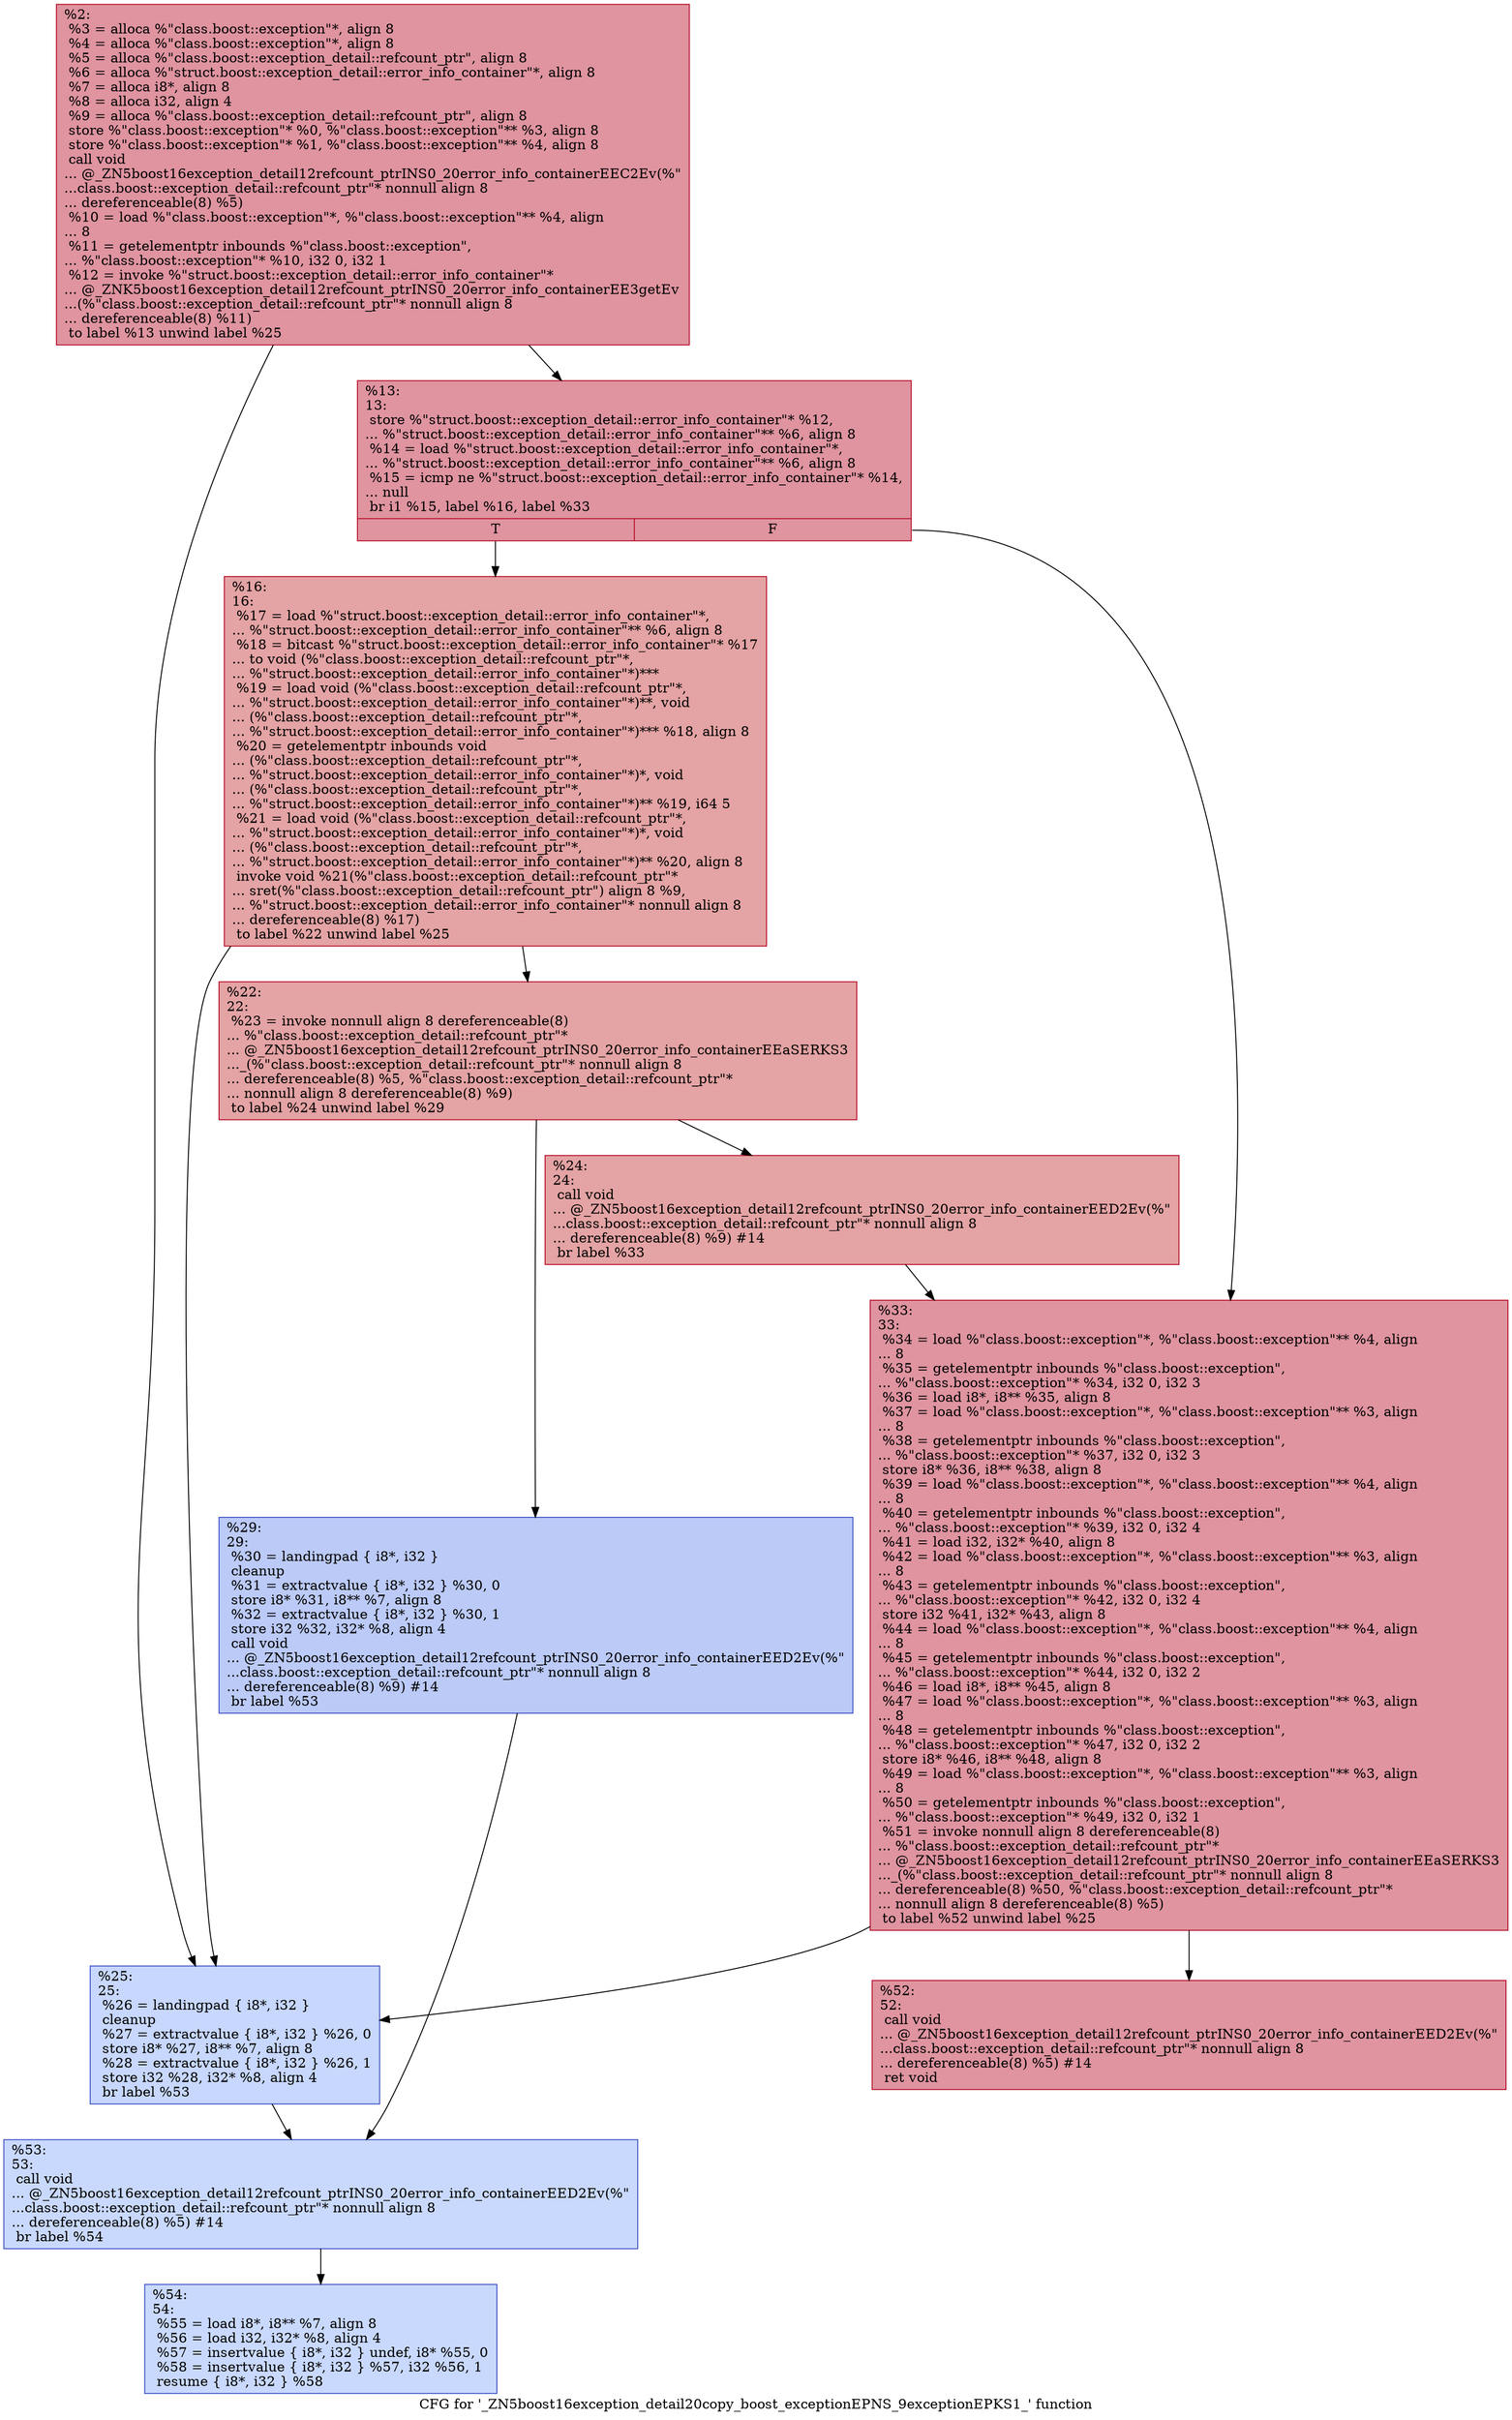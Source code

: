 digraph "CFG for '_ZN5boost16exception_detail20copy_boost_exceptionEPNS_9exceptionEPKS1_' function" {
	label="CFG for '_ZN5boost16exception_detail20copy_boost_exceptionEPNS_9exceptionEPKS1_' function";

	Node0x55aa9bb8d490 [shape=record,color="#b70d28ff", style=filled, fillcolor="#b70d2870",label="{%2:\l  %3 = alloca %\"class.boost::exception\"*, align 8\l  %4 = alloca %\"class.boost::exception\"*, align 8\l  %5 = alloca %\"class.boost::exception_detail::refcount_ptr\", align 8\l  %6 = alloca %\"struct.boost::exception_detail::error_info_container\"*, align 8\l  %7 = alloca i8*, align 8\l  %8 = alloca i32, align 4\l  %9 = alloca %\"class.boost::exception_detail::refcount_ptr\", align 8\l  store %\"class.boost::exception\"* %0, %\"class.boost::exception\"** %3, align 8\l  store %\"class.boost::exception\"* %1, %\"class.boost::exception\"** %4, align 8\l  call void\l... @_ZN5boost16exception_detail12refcount_ptrINS0_20error_info_containerEEC2Ev(%\"\l...class.boost::exception_detail::refcount_ptr\"* nonnull align 8\l... dereferenceable(8) %5)\l  %10 = load %\"class.boost::exception\"*, %\"class.boost::exception\"** %4, align\l... 8\l  %11 = getelementptr inbounds %\"class.boost::exception\",\l... %\"class.boost::exception\"* %10, i32 0, i32 1\l  %12 = invoke %\"struct.boost::exception_detail::error_info_container\"*\l... @_ZNK5boost16exception_detail12refcount_ptrINS0_20error_info_containerEE3getEv\l...(%\"class.boost::exception_detail::refcount_ptr\"* nonnull align 8\l... dereferenceable(8) %11)\l          to label %13 unwind label %25\l}"];
	Node0x55aa9bb8d490 -> Node0x55aa9bb8ddc0;
	Node0x55aa9bb8d490 -> Node0x55aa9bb8de10;
	Node0x55aa9bb8ddc0 [shape=record,color="#b70d28ff", style=filled, fillcolor="#b70d2870",label="{%13:\l13:                                               \l  store %\"struct.boost::exception_detail::error_info_container\"* %12,\l... %\"struct.boost::exception_detail::error_info_container\"** %6, align 8\l  %14 = load %\"struct.boost::exception_detail::error_info_container\"*,\l... %\"struct.boost::exception_detail::error_info_container\"** %6, align 8\l  %15 = icmp ne %\"struct.boost::exception_detail::error_info_container\"* %14,\l... null\l  br i1 %15, label %16, label %33\l|{<s0>T|<s1>F}}"];
	Node0x55aa9bb8ddc0:s0 -> Node0x55aa9bb8e2b0;
	Node0x55aa9bb8ddc0:s1 -> Node0x55aa9bb8e300;
	Node0x55aa9bb8e2b0 [shape=record,color="#b70d28ff", style=filled, fillcolor="#c32e3170",label="{%16:\l16:                                               \l  %17 = load %\"struct.boost::exception_detail::error_info_container\"*,\l... %\"struct.boost::exception_detail::error_info_container\"** %6, align 8\l  %18 = bitcast %\"struct.boost::exception_detail::error_info_container\"* %17\l... to void (%\"class.boost::exception_detail::refcount_ptr\"*,\l... %\"struct.boost::exception_detail::error_info_container\"*)***\l  %19 = load void (%\"class.boost::exception_detail::refcount_ptr\"*,\l... %\"struct.boost::exception_detail::error_info_container\"*)**, void\l... (%\"class.boost::exception_detail::refcount_ptr\"*,\l... %\"struct.boost::exception_detail::error_info_container\"*)*** %18, align 8\l  %20 = getelementptr inbounds void\l... (%\"class.boost::exception_detail::refcount_ptr\"*,\l... %\"struct.boost::exception_detail::error_info_container\"*)*, void\l... (%\"class.boost::exception_detail::refcount_ptr\"*,\l... %\"struct.boost::exception_detail::error_info_container\"*)** %19, i64 5\l  %21 = load void (%\"class.boost::exception_detail::refcount_ptr\"*,\l... %\"struct.boost::exception_detail::error_info_container\"*)*, void\l... (%\"class.boost::exception_detail::refcount_ptr\"*,\l... %\"struct.boost::exception_detail::error_info_container\"*)** %20, align 8\l  invoke void %21(%\"class.boost::exception_detail::refcount_ptr\"*\l... sret(%\"class.boost::exception_detail::refcount_ptr\") align 8 %9,\l... %\"struct.boost::exception_detail::error_info_container\"* nonnull align 8\l... dereferenceable(8) %17)\l          to label %22 unwind label %25\l}"];
	Node0x55aa9bb8e2b0 -> Node0x55aa9bb8e720;
	Node0x55aa9bb8e2b0 -> Node0x55aa9bb8de10;
	Node0x55aa9bb8e720 [shape=record,color="#b70d28ff", style=filled, fillcolor="#c32e3170",label="{%22:\l22:                                               \l  %23 = invoke nonnull align 8 dereferenceable(8)\l... %\"class.boost::exception_detail::refcount_ptr\"*\l... @_ZN5boost16exception_detail12refcount_ptrINS0_20error_info_containerEEaSERKS3\l..._(%\"class.boost::exception_detail::refcount_ptr\"* nonnull align 8\l... dereferenceable(8) %5, %\"class.boost::exception_detail::refcount_ptr\"*\l... nonnull align 8 dereferenceable(8) %9)\l          to label %24 unwind label %29\l}"];
	Node0x55aa9bb8e720 -> Node0x55aa9bb8e8e0;
	Node0x55aa9bb8e720 -> Node0x55aa9bb8e930;
	Node0x55aa9bb8e8e0 [shape=record,color="#b70d28ff", style=filled, fillcolor="#c32e3170",label="{%24:\l24:                                               \l  call void\l... @_ZN5boost16exception_detail12refcount_ptrINS0_20error_info_containerEED2Ev(%\"\l...class.boost::exception_detail::refcount_ptr\"* nonnull align 8\l... dereferenceable(8) %9) #14\l  br label %33\l}"];
	Node0x55aa9bb8e8e0 -> Node0x55aa9bb8e300;
	Node0x55aa9bb8de10 [shape=record,color="#3d50c3ff", style=filled, fillcolor="#81a4fb70",label="{%25:\l25:                                               \l  %26 = landingpad \{ i8*, i32 \}\l          cleanup\l  %27 = extractvalue \{ i8*, i32 \} %26, 0\l  store i8* %27, i8** %7, align 8\l  %28 = extractvalue \{ i8*, i32 \} %26, 1\l  store i32 %28, i32* %8, align 4\l  br label %53\l}"];
	Node0x55aa9bb8de10 -> Node0x55aa9bb8f170;
	Node0x55aa9bb8e930 [shape=record,color="#3d50c3ff", style=filled, fillcolor="#6687ed70",label="{%29:\l29:                                               \l  %30 = landingpad \{ i8*, i32 \}\l          cleanup\l  %31 = extractvalue \{ i8*, i32 \} %30, 0\l  store i8* %31, i8** %7, align 8\l  %32 = extractvalue \{ i8*, i32 \} %30, 1\l  store i32 %32, i32* %8, align 4\l  call void\l... @_ZN5boost16exception_detail12refcount_ptrINS0_20error_info_containerEED2Ev(%\"\l...class.boost::exception_detail::refcount_ptr\"* nonnull align 8\l... dereferenceable(8) %9) #14\l  br label %53\l}"];
	Node0x55aa9bb8e930 -> Node0x55aa9bb8f170;
	Node0x55aa9bb8e300 [shape=record,color="#b70d28ff", style=filled, fillcolor="#b70d2870",label="{%33:\l33:                                               \l  %34 = load %\"class.boost::exception\"*, %\"class.boost::exception\"** %4, align\l... 8\l  %35 = getelementptr inbounds %\"class.boost::exception\",\l... %\"class.boost::exception\"* %34, i32 0, i32 3\l  %36 = load i8*, i8** %35, align 8\l  %37 = load %\"class.boost::exception\"*, %\"class.boost::exception\"** %3, align\l... 8\l  %38 = getelementptr inbounds %\"class.boost::exception\",\l... %\"class.boost::exception\"* %37, i32 0, i32 3\l  store i8* %36, i8** %38, align 8\l  %39 = load %\"class.boost::exception\"*, %\"class.boost::exception\"** %4, align\l... 8\l  %40 = getelementptr inbounds %\"class.boost::exception\",\l... %\"class.boost::exception\"* %39, i32 0, i32 4\l  %41 = load i32, i32* %40, align 8\l  %42 = load %\"class.boost::exception\"*, %\"class.boost::exception\"** %3, align\l... 8\l  %43 = getelementptr inbounds %\"class.boost::exception\",\l... %\"class.boost::exception\"* %42, i32 0, i32 4\l  store i32 %41, i32* %43, align 8\l  %44 = load %\"class.boost::exception\"*, %\"class.boost::exception\"** %4, align\l... 8\l  %45 = getelementptr inbounds %\"class.boost::exception\",\l... %\"class.boost::exception\"* %44, i32 0, i32 2\l  %46 = load i8*, i8** %45, align 8\l  %47 = load %\"class.boost::exception\"*, %\"class.boost::exception\"** %3, align\l... 8\l  %48 = getelementptr inbounds %\"class.boost::exception\",\l... %\"class.boost::exception\"* %47, i32 0, i32 2\l  store i8* %46, i8** %48, align 8\l  %49 = load %\"class.boost::exception\"*, %\"class.boost::exception\"** %3, align\l... 8\l  %50 = getelementptr inbounds %\"class.boost::exception\",\l... %\"class.boost::exception\"* %49, i32 0, i32 1\l  %51 = invoke nonnull align 8 dereferenceable(8)\l... %\"class.boost::exception_detail::refcount_ptr\"*\l... @_ZN5boost16exception_detail12refcount_ptrINS0_20error_info_containerEEaSERKS3\l..._(%\"class.boost::exception_detail::refcount_ptr\"* nonnull align 8\l... dereferenceable(8) %50, %\"class.boost::exception_detail::refcount_ptr\"*\l... nonnull align 8 dereferenceable(8) %5)\l          to label %52 unwind label %25\l}"];
	Node0x55aa9bb8e300 -> Node0x55aa9bb90260;
	Node0x55aa9bb8e300 -> Node0x55aa9bb8de10;
	Node0x55aa9bb90260 [shape=record,color="#b70d28ff", style=filled, fillcolor="#b70d2870",label="{%52:\l52:                                               \l  call void\l... @_ZN5boost16exception_detail12refcount_ptrINS0_20error_info_containerEED2Ev(%\"\l...class.boost::exception_detail::refcount_ptr\"* nonnull align 8\l... dereferenceable(8) %5) #14\l  ret void\l}"];
	Node0x55aa9bb8f170 [shape=record,color="#3d50c3ff", style=filled, fillcolor="#85a8fc70",label="{%53:\l53:                                               \l  call void\l... @_ZN5boost16exception_detail12refcount_ptrINS0_20error_info_containerEED2Ev(%\"\l...class.boost::exception_detail::refcount_ptr\"* nonnull align 8\l... dereferenceable(8) %5) #14\l  br label %54\l}"];
	Node0x55aa9bb8f170 -> Node0x55aa9bb90670;
	Node0x55aa9bb90670 [shape=record,color="#3d50c3ff", style=filled, fillcolor="#85a8fc70",label="{%54:\l54:                                               \l  %55 = load i8*, i8** %7, align 8\l  %56 = load i32, i32* %8, align 4\l  %57 = insertvalue \{ i8*, i32 \} undef, i8* %55, 0\l  %58 = insertvalue \{ i8*, i32 \} %57, i32 %56, 1\l  resume \{ i8*, i32 \} %58\l}"];
}
